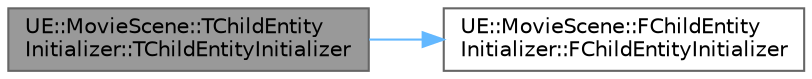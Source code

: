 digraph "UE::MovieScene::TChildEntityInitializer::TChildEntityInitializer"
{
 // INTERACTIVE_SVG=YES
 // LATEX_PDF_SIZE
  bgcolor="transparent";
  edge [fontname=Helvetica,fontsize=10,labelfontname=Helvetica,labelfontsize=10];
  node [fontname=Helvetica,fontsize=10,shape=box,height=0.2,width=0.4];
  rankdir="LR";
  Node1 [id="Node000001",label="UE::MovieScene::TChildEntity\lInitializer::TChildEntityInitializer",height=0.2,width=0.4,color="gray40", fillcolor="grey60", style="filled", fontcolor="black",tooltip=" "];
  Node1 -> Node2 [id="edge1_Node000001_Node000002",color="steelblue1",style="solid",tooltip=" "];
  Node2 [id="Node000002",label="UE::MovieScene::FChildEntity\lInitializer::FChildEntityInitializer",height=0.2,width=0.4,color="grey40", fillcolor="white", style="filled",URL="$d2/db6/structUE_1_1MovieScene_1_1FChildEntityInitializer.html#aa3ffe3b3da19574c7c3a0141fa4b6be4",tooltip=" "];
}
